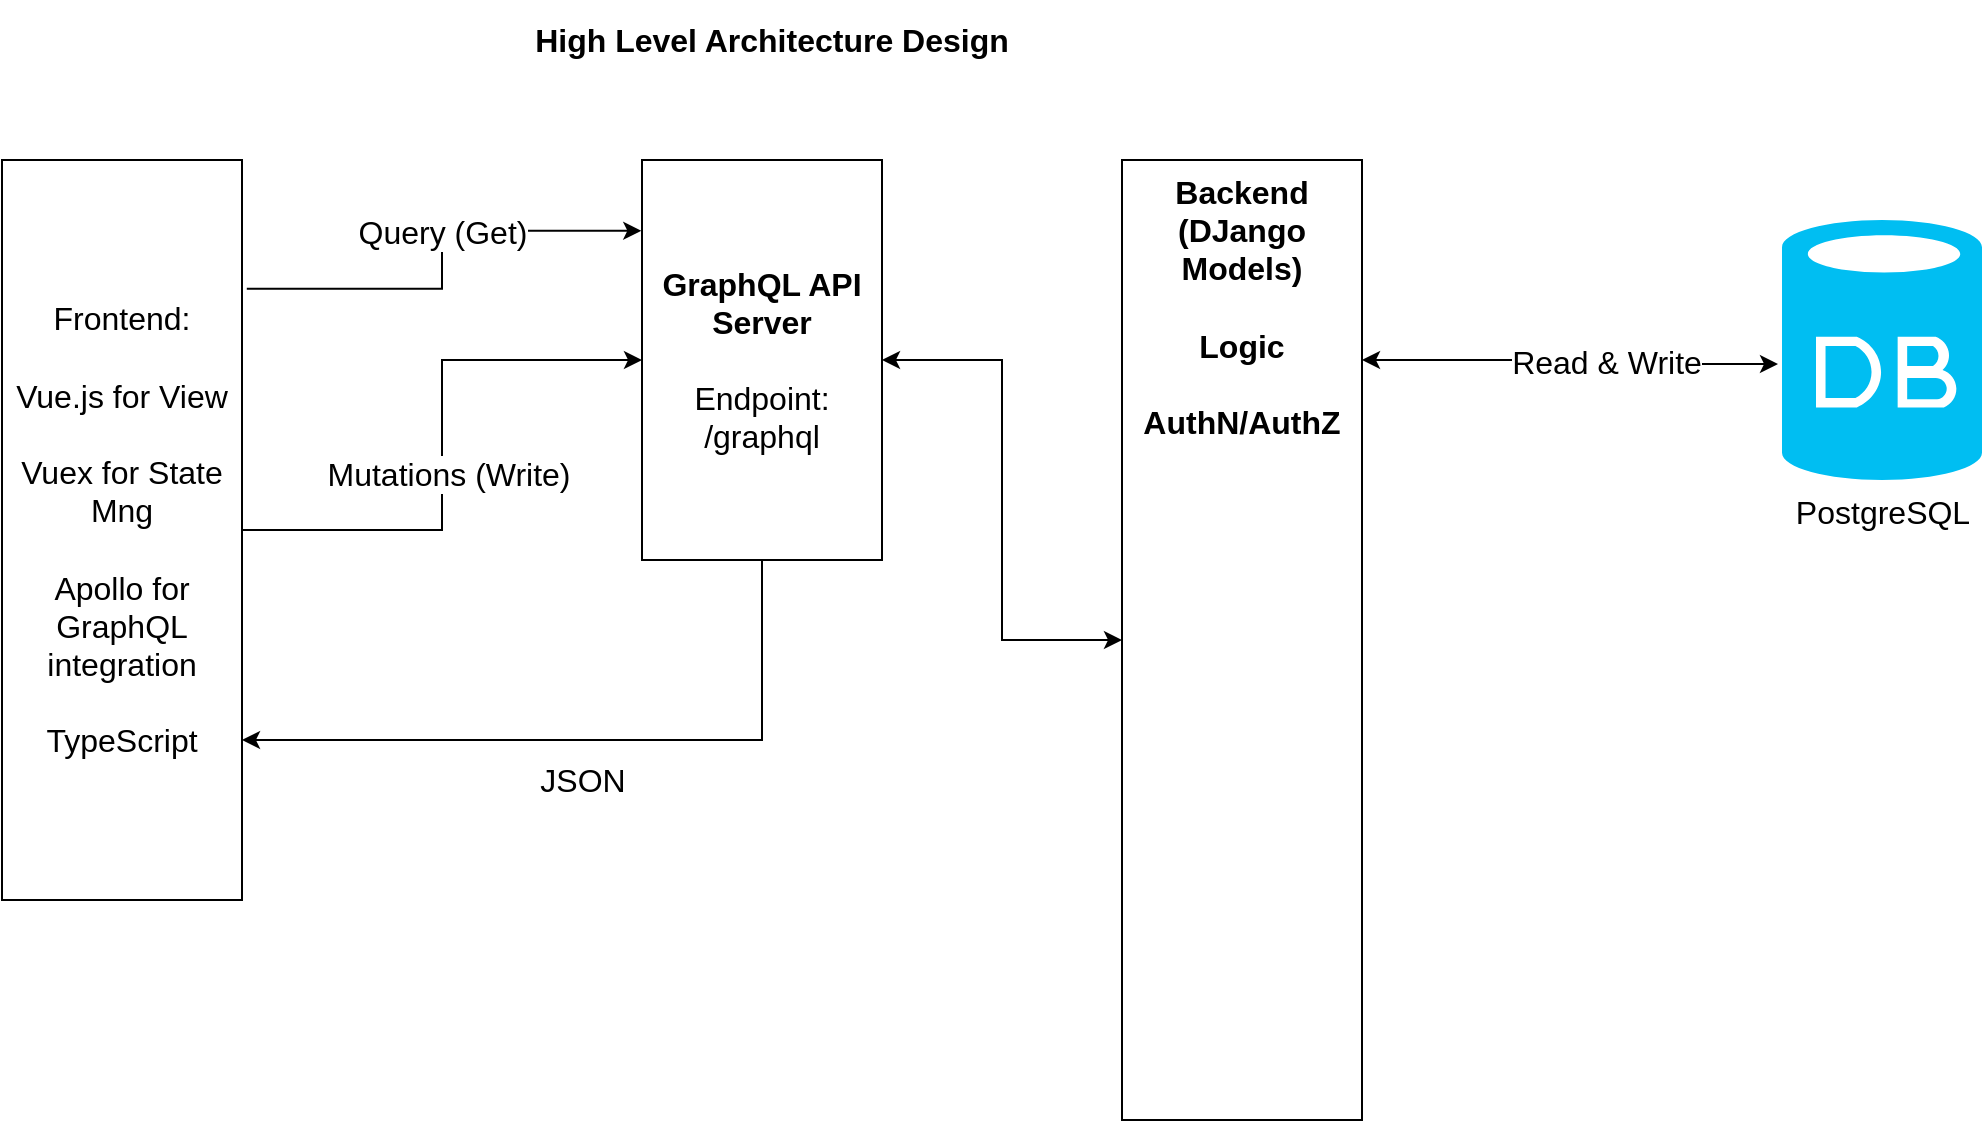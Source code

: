 <mxfile version="12.2.0" type="github" pages="1">
  <diagram id="JkhLGpLczkm5lLYZ0Tum" name="Page-1">
    <mxGraphModel dx="1024" dy="571" grid="1" gridSize="10" guides="1" tooltips="1" connect="1" arrows="1" fold="1" page="1" pageScale="1" pageWidth="827" pageHeight="1169" math="0" shadow="0">
      <root>
        <mxCell id="0"/>
        <mxCell id="1" parent="0"/>
        <mxCell id="D1dGqr2h0ZZoKGAoGRAR-1" value="High Level Architecture Design" style="text;html=1;strokeColor=none;fillColor=none;align=center;verticalAlign=middle;whiteSpace=wrap;rounded=0;fontStyle=1;fontSize=16;" parent="1" vertex="1">
          <mxGeometry x="240" y="40" width="370" height="40" as="geometry"/>
        </mxCell>
        <mxCell id="D1dGqr2h0ZZoKGAoGRAR-7" style="edgeStyle=orthogonalEdgeStyle;rounded=0;orthogonalLoop=1;jettySize=auto;html=1;fontSize=16;exitX=1.02;exitY=0.174;exitDx=0;exitDy=0;exitPerimeter=0;entryX=-0.003;entryY=0.177;entryDx=0;entryDy=0;entryPerimeter=0;" parent="1" source="D1dGqr2h0ZZoKGAoGRAR-3" target="D1dGqr2h0ZZoKGAoGRAR-4" edge="1">
          <mxGeometry relative="1" as="geometry"/>
        </mxCell>
        <mxCell id="D1dGqr2h0ZZoKGAoGRAR-8" value="Query (Get)" style="text;html=1;resizable=0;points=[];align=center;verticalAlign=middle;labelBackgroundColor=#ffffff;fontSize=16;" parent="D1dGqr2h0ZZoKGAoGRAR-7" vertex="1" connectable="0">
          <mxGeometry x="0.114" relative="1" as="geometry">
            <mxPoint as="offset"/>
          </mxGeometry>
        </mxCell>
        <mxCell id="D1dGqr2h0ZZoKGAoGRAR-9" style="edgeStyle=orthogonalEdgeStyle;rounded=0;orthogonalLoop=1;jettySize=auto;html=1;fontSize=16;" parent="1" source="D1dGqr2h0ZZoKGAoGRAR-3" target="D1dGqr2h0ZZoKGAoGRAR-4" edge="1">
          <mxGeometry relative="1" as="geometry">
            <Array as="points"/>
          </mxGeometry>
        </mxCell>
        <mxCell id="D1dGqr2h0ZZoKGAoGRAR-10" value="Mutations (Write)" style="text;html=1;resizable=0;points=[];align=center;verticalAlign=middle;labelBackgroundColor=#ffffff;fontSize=16;rotation=0;" parent="D1dGqr2h0ZZoKGAoGRAR-9" vertex="1" connectable="0">
          <mxGeometry x="0.173" y="-1" relative="1" as="geometry">
            <mxPoint x="2" y="39" as="offset"/>
          </mxGeometry>
        </mxCell>
        <mxCell id="D1dGqr2h0ZZoKGAoGRAR-3" value="&lt;div&gt;Frontend:&lt;/div&gt;&lt;div&gt;&lt;br&gt;&lt;/div&gt;&lt;div&gt;Vue.js for View&lt;/div&gt;&lt;div&gt;&lt;br&gt;&lt;/div&gt;&lt;div&gt;Vuex for State Mng&lt;/div&gt;&lt;div&gt;&lt;br&gt;&lt;/div&gt;&lt;div&gt;Apollo for GraphQL integration&lt;br&gt;&lt;/div&gt;&lt;div&gt;&lt;br&gt;&lt;/div&gt;&lt;div&gt; TypeScript&lt;/div&gt;" style="rounded=0;whiteSpace=wrap;html=1;fontSize=16;" parent="1" vertex="1">
          <mxGeometry x="40" y="120" width="120" height="370" as="geometry"/>
        </mxCell>
        <mxCell id="D1dGqr2h0ZZoKGAoGRAR-16" style="edgeStyle=orthogonalEdgeStyle;rounded=0;orthogonalLoop=1;jettySize=auto;html=1;fontSize=16;" parent="1" source="D1dGqr2h0ZZoKGAoGRAR-4" target="D1dGqr2h0ZZoKGAoGRAR-3" edge="1">
          <mxGeometry relative="1" as="geometry">
            <Array as="points">
              <mxPoint x="420" y="410"/>
            </Array>
          </mxGeometry>
        </mxCell>
        <mxCell id="D1dGqr2h0ZZoKGAoGRAR-17" value="JSON" style="text;html=1;resizable=0;points=[];align=center;verticalAlign=middle;labelBackgroundColor=#ffffff;fontSize=16;" parent="D1dGqr2h0ZZoKGAoGRAR-16" vertex="1" connectable="0">
          <mxGeometry x="-0.25" y="-1" relative="1" as="geometry">
            <mxPoint x="-49" y="21" as="offset"/>
          </mxGeometry>
        </mxCell>
        <mxCell id="D1dGqr2h0ZZoKGAoGRAR-4" value="&lt;div&gt;&lt;b&gt;GraphQL API Server&lt;/b&gt;&lt;/div&gt;&lt;div&gt;&lt;br&gt;&lt;/div&gt;&lt;div&gt;Endpoint: /graphql&lt;br&gt;&lt;/div&gt;" style="rounded=0;whiteSpace=wrap;html=1;fontSize=16;" parent="1" vertex="1">
          <mxGeometry x="360" y="120" width="120" height="200" as="geometry"/>
        </mxCell>
        <mxCell id="D1dGqr2h0ZZoKGAoGRAR-14" style="edgeStyle=orthogonalEdgeStyle;rounded=0;orthogonalLoop=1;jettySize=auto;html=1;entryX=-0.02;entryY=0.554;entryDx=0;entryDy=0;entryPerimeter=0;fontSize=16;startArrow=classic;startFill=1;" parent="1" source="D1dGqr2h0ZZoKGAoGRAR-12" target="D1dGqr2h0ZZoKGAoGRAR-13" edge="1">
          <mxGeometry relative="1" as="geometry">
            <Array as="points">
              <mxPoint x="800" y="220"/>
              <mxPoint x="800" y="222"/>
            </Array>
          </mxGeometry>
        </mxCell>
        <mxCell id="D1dGqr2h0ZZoKGAoGRAR-15" value="Read &amp;amp; Write" style="text;html=1;resizable=0;points=[];align=center;verticalAlign=middle;labelBackgroundColor=#ffffff;fontSize=16;" parent="D1dGqr2h0ZZoKGAoGRAR-14" vertex="1" connectable="0">
          <mxGeometry x="0.175" y="1" relative="1" as="geometry">
            <mxPoint as="offset"/>
          </mxGeometry>
        </mxCell>
        <mxCell id="5Q9TsUokd5rhiFLYnxGn-1" style="edgeStyle=orthogonalEdgeStyle;rounded=0;orthogonalLoop=1;jettySize=auto;html=1;startArrow=classic;startFill=1;" parent="1" source="D1dGqr2h0ZZoKGAoGRAR-12" target="D1dGqr2h0ZZoKGAoGRAR-4" edge="1">
          <mxGeometry relative="1" as="geometry"/>
        </mxCell>
        <mxCell id="D1dGqr2h0ZZoKGAoGRAR-12" value="&lt;div&gt;&lt;b&gt;Backend (DJango Models)&lt;/b&gt;&lt;/div&gt;&lt;div&gt;&lt;b&gt;&lt;br&gt;&lt;/b&gt;&lt;/div&gt;&lt;div&gt;&lt;b&gt;Logic &lt;br&gt;&lt;/b&gt;&lt;/div&gt;&lt;div&gt;&lt;b&gt;&lt;br&gt;&lt;/b&gt;&lt;/div&gt;&lt;div&gt;&lt;b&gt;AuthN/AuthZ&lt;br&gt;&lt;/b&gt;&lt;/div&gt;&lt;div&gt;&lt;br&gt;&lt;/div&gt;&lt;div&gt;&lt;br&gt;&lt;/div&gt;" style="rounded=0;whiteSpace=wrap;html=1;fontSize=16;verticalAlign=top;" parent="1" vertex="1">
          <mxGeometry x="600" y="120" width="120" height="480" as="geometry"/>
        </mxCell>
        <mxCell id="D1dGqr2h0ZZoKGAoGRAR-13" value="PostgreSQL" style="verticalLabelPosition=bottom;html=1;verticalAlign=top;align=center;strokeColor=none;fillColor=#00BEF2;shape=mxgraph.azure.database;fontSize=16;" parent="1" vertex="1">
          <mxGeometry x="930" y="150" width="100" height="130" as="geometry"/>
        </mxCell>
      </root>
    </mxGraphModel>
  </diagram>
</mxfile>
